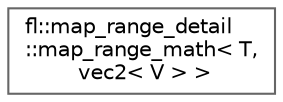 digraph "Graphical Class Hierarchy"
{
 // INTERACTIVE_SVG=YES
 // LATEX_PDF_SIZE
  bgcolor="transparent";
  edge [fontname=Helvetica,fontsize=10,labelfontname=Helvetica,labelfontsize=10];
  node [fontname=Helvetica,fontsize=10,shape=box,height=0.2,width=0.4];
  rankdir="LR";
  Node0 [id="Node000000",label="fl::map_range_detail\l::map_range_math\< T,\l vec2\< V \> \>",height=0.2,width=0.4,color="grey40", fillcolor="white", style="filled",URL="$d9/d78/structfl_1_1map__range__detail_1_1map__range__math_3_01_t_00_01vec2_3_01_v_01_4_01_4.html",tooltip=" "];
}
